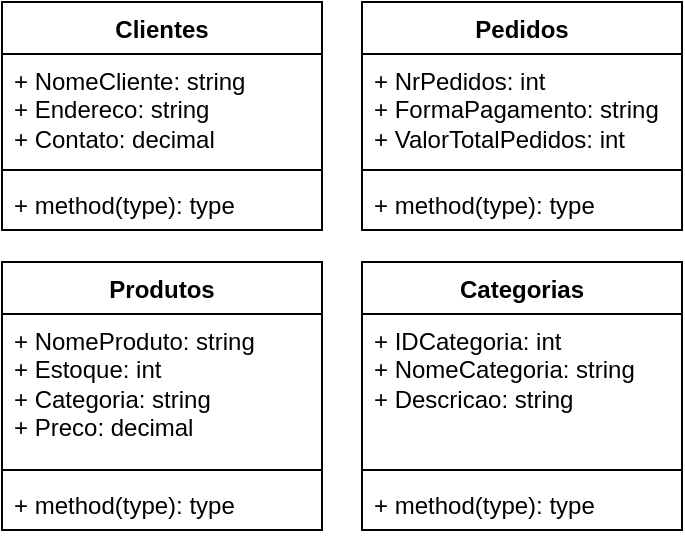 <mxfile version="21.6.9" type="device">
  <diagram name="Página-1" id="hsWBAGR58xdfwShLNIg1">
    <mxGraphModel dx="377" dy="373" grid="1" gridSize="10" guides="1" tooltips="1" connect="1" arrows="1" fold="1" page="1" pageScale="1" pageWidth="827" pageHeight="1169" math="0" shadow="0">
      <root>
        <mxCell id="0" />
        <mxCell id="1" parent="0" />
        <mxCell id="Z06EKrdtfgXGELkEc8S6-2" value="Clientes" style="swimlane;fontStyle=1;align=center;verticalAlign=top;childLayout=stackLayout;horizontal=1;startSize=26;horizontalStack=0;resizeParent=1;resizeParentMax=0;resizeLast=0;collapsible=1;marginBottom=0;whiteSpace=wrap;html=1;" vertex="1" parent="1">
          <mxGeometry x="20" y="20" width="160" height="114" as="geometry" />
        </mxCell>
        <mxCell id="Z06EKrdtfgXGELkEc8S6-3" value="+ NomeCliente: string&lt;br&gt;+ Endereco: string&lt;br&gt;+ Contato: decimal" style="text;strokeColor=none;fillColor=none;align=left;verticalAlign=top;spacingLeft=4;spacingRight=4;overflow=hidden;rotatable=0;points=[[0,0.5],[1,0.5]];portConstraint=eastwest;whiteSpace=wrap;html=1;" vertex="1" parent="Z06EKrdtfgXGELkEc8S6-2">
          <mxGeometry y="26" width="160" height="54" as="geometry" />
        </mxCell>
        <mxCell id="Z06EKrdtfgXGELkEc8S6-4" value="" style="line;strokeWidth=1;fillColor=none;align=left;verticalAlign=middle;spacingTop=-1;spacingLeft=3;spacingRight=3;rotatable=0;labelPosition=right;points=[];portConstraint=eastwest;strokeColor=inherit;" vertex="1" parent="Z06EKrdtfgXGELkEc8S6-2">
          <mxGeometry y="80" width="160" height="8" as="geometry" />
        </mxCell>
        <mxCell id="Z06EKrdtfgXGELkEc8S6-5" value="+ method(type): type" style="text;strokeColor=none;fillColor=none;align=left;verticalAlign=top;spacingLeft=4;spacingRight=4;overflow=hidden;rotatable=0;points=[[0,0.5],[1,0.5]];portConstraint=eastwest;whiteSpace=wrap;html=1;" vertex="1" parent="Z06EKrdtfgXGELkEc8S6-2">
          <mxGeometry y="88" width="160" height="26" as="geometry" />
        </mxCell>
        <mxCell id="Z06EKrdtfgXGELkEc8S6-6" value="Produtos" style="swimlane;fontStyle=1;align=center;verticalAlign=top;childLayout=stackLayout;horizontal=1;startSize=26;horizontalStack=0;resizeParent=1;resizeParentMax=0;resizeLast=0;collapsible=1;marginBottom=0;whiteSpace=wrap;html=1;" vertex="1" parent="1">
          <mxGeometry x="20" y="150" width="160" height="134" as="geometry" />
        </mxCell>
        <mxCell id="Z06EKrdtfgXGELkEc8S6-7" value="+ NomeProduto: string&lt;br&gt;+ Estoque: int&lt;br&gt;+ Categoria: string&lt;br&gt;+ Preco: decimal" style="text;strokeColor=none;fillColor=none;align=left;verticalAlign=top;spacingLeft=4;spacingRight=4;overflow=hidden;rotatable=0;points=[[0,0.5],[1,0.5]];portConstraint=eastwest;whiteSpace=wrap;html=1;" vertex="1" parent="Z06EKrdtfgXGELkEc8S6-6">
          <mxGeometry y="26" width="160" height="74" as="geometry" />
        </mxCell>
        <mxCell id="Z06EKrdtfgXGELkEc8S6-8" value="" style="line;strokeWidth=1;fillColor=none;align=left;verticalAlign=middle;spacingTop=-1;spacingLeft=3;spacingRight=3;rotatable=0;labelPosition=right;points=[];portConstraint=eastwest;strokeColor=inherit;" vertex="1" parent="Z06EKrdtfgXGELkEc8S6-6">
          <mxGeometry y="100" width="160" height="8" as="geometry" />
        </mxCell>
        <mxCell id="Z06EKrdtfgXGELkEc8S6-9" value="+ method(type): type" style="text;strokeColor=none;fillColor=none;align=left;verticalAlign=top;spacingLeft=4;spacingRight=4;overflow=hidden;rotatable=0;points=[[0,0.5],[1,0.5]];portConstraint=eastwest;whiteSpace=wrap;html=1;" vertex="1" parent="Z06EKrdtfgXGELkEc8S6-6">
          <mxGeometry y="108" width="160" height="26" as="geometry" />
        </mxCell>
        <mxCell id="Z06EKrdtfgXGELkEc8S6-10" value="Pedidos" style="swimlane;fontStyle=1;align=center;verticalAlign=top;childLayout=stackLayout;horizontal=1;startSize=26;horizontalStack=0;resizeParent=1;resizeParentMax=0;resizeLast=0;collapsible=1;marginBottom=0;whiteSpace=wrap;html=1;" vertex="1" parent="1">
          <mxGeometry x="200" y="20" width="160" height="114" as="geometry" />
        </mxCell>
        <mxCell id="Z06EKrdtfgXGELkEc8S6-11" value="+ NrPedidos: int&lt;br&gt;+ FormaPagamento: string&lt;br&gt;+ ValorTotalPedidos: int" style="text;strokeColor=none;fillColor=none;align=left;verticalAlign=top;spacingLeft=4;spacingRight=4;overflow=hidden;rotatable=0;points=[[0,0.5],[1,0.5]];portConstraint=eastwest;whiteSpace=wrap;html=1;" vertex="1" parent="Z06EKrdtfgXGELkEc8S6-10">
          <mxGeometry y="26" width="160" height="54" as="geometry" />
        </mxCell>
        <mxCell id="Z06EKrdtfgXGELkEc8S6-12" value="" style="line;strokeWidth=1;fillColor=none;align=left;verticalAlign=middle;spacingTop=-1;spacingLeft=3;spacingRight=3;rotatable=0;labelPosition=right;points=[];portConstraint=eastwest;strokeColor=inherit;" vertex="1" parent="Z06EKrdtfgXGELkEc8S6-10">
          <mxGeometry y="80" width="160" height="8" as="geometry" />
        </mxCell>
        <mxCell id="Z06EKrdtfgXGELkEc8S6-13" value="+ method(type): type" style="text;strokeColor=none;fillColor=none;align=left;verticalAlign=top;spacingLeft=4;spacingRight=4;overflow=hidden;rotatable=0;points=[[0,0.5],[1,0.5]];portConstraint=eastwest;whiteSpace=wrap;html=1;" vertex="1" parent="Z06EKrdtfgXGELkEc8S6-10">
          <mxGeometry y="88" width="160" height="26" as="geometry" />
        </mxCell>
        <mxCell id="Z06EKrdtfgXGELkEc8S6-14" value="Categorias" style="swimlane;fontStyle=1;align=center;verticalAlign=top;childLayout=stackLayout;horizontal=1;startSize=26;horizontalStack=0;resizeParent=1;resizeParentMax=0;resizeLast=0;collapsible=1;marginBottom=0;whiteSpace=wrap;html=1;" vertex="1" parent="1">
          <mxGeometry x="200" y="150" width="160" height="134" as="geometry" />
        </mxCell>
        <mxCell id="Z06EKrdtfgXGELkEc8S6-15" value="+ IDCategoria: int&lt;br&gt;+ NomeCategoria: string&lt;br&gt;+ Descricao: string" style="text;strokeColor=none;fillColor=none;align=left;verticalAlign=top;spacingLeft=4;spacingRight=4;overflow=hidden;rotatable=0;points=[[0,0.5],[1,0.5]];portConstraint=eastwest;whiteSpace=wrap;html=1;" vertex="1" parent="Z06EKrdtfgXGELkEc8S6-14">
          <mxGeometry y="26" width="160" height="74" as="geometry" />
        </mxCell>
        <mxCell id="Z06EKrdtfgXGELkEc8S6-16" value="" style="line;strokeWidth=1;fillColor=none;align=left;verticalAlign=middle;spacingTop=-1;spacingLeft=3;spacingRight=3;rotatable=0;labelPosition=right;points=[];portConstraint=eastwest;strokeColor=inherit;" vertex="1" parent="Z06EKrdtfgXGELkEc8S6-14">
          <mxGeometry y="100" width="160" height="8" as="geometry" />
        </mxCell>
        <mxCell id="Z06EKrdtfgXGELkEc8S6-17" value="+ method(type): type" style="text;strokeColor=none;fillColor=none;align=left;verticalAlign=top;spacingLeft=4;spacingRight=4;overflow=hidden;rotatable=0;points=[[0,0.5],[1,0.5]];portConstraint=eastwest;whiteSpace=wrap;html=1;" vertex="1" parent="Z06EKrdtfgXGELkEc8S6-14">
          <mxGeometry y="108" width="160" height="26" as="geometry" />
        </mxCell>
      </root>
    </mxGraphModel>
  </diagram>
</mxfile>
